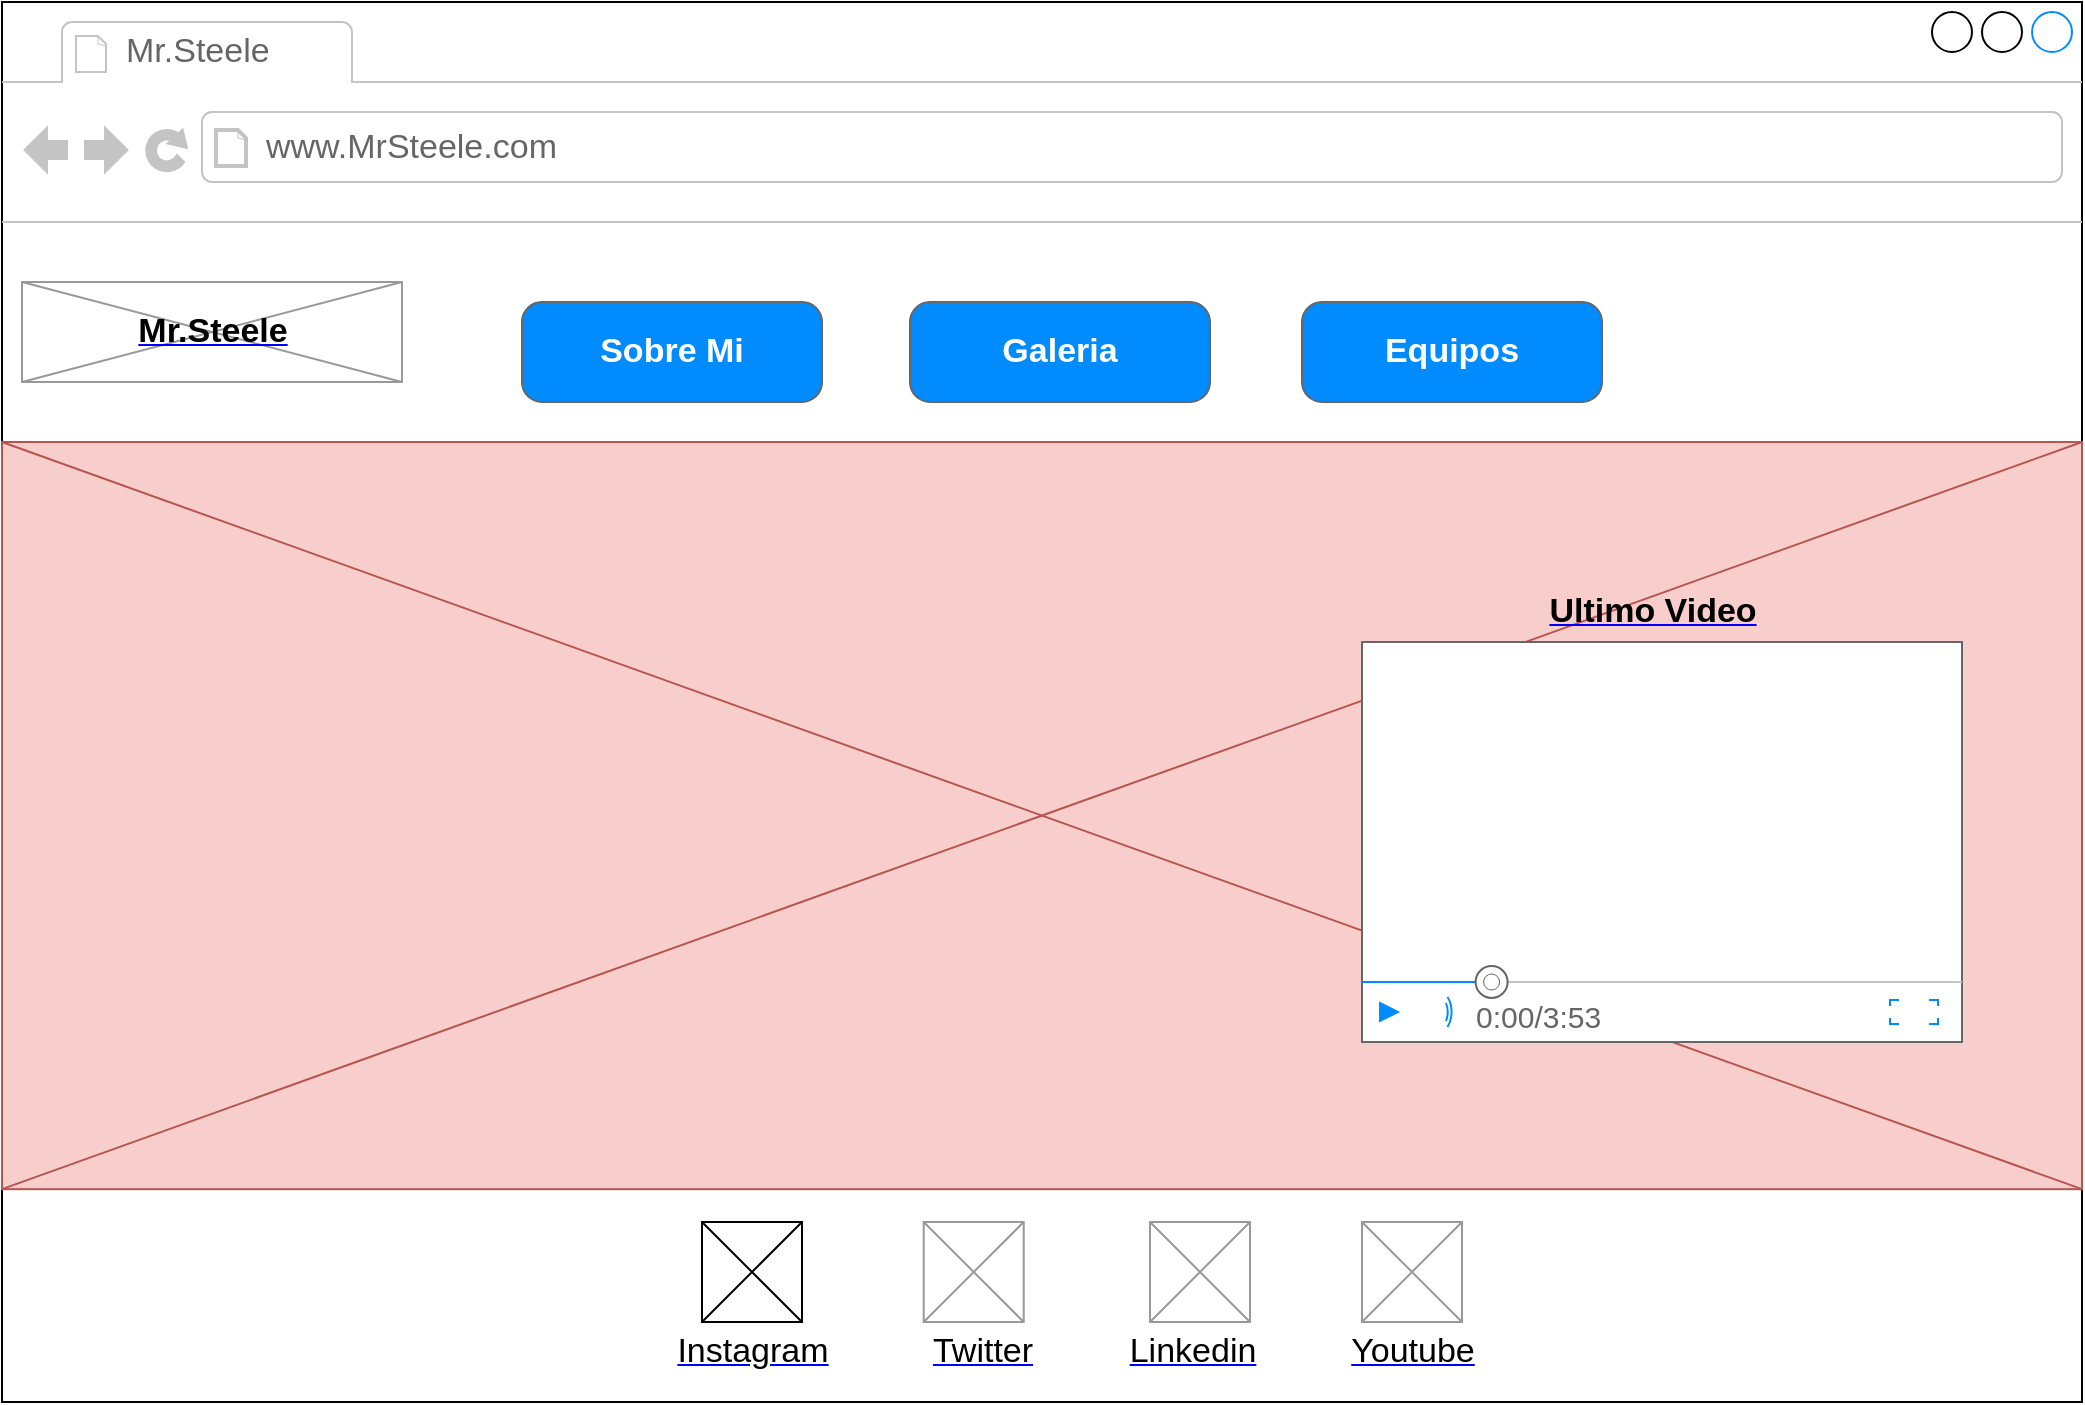<mxfile version="14.6.0" type="device" pages="4"><diagram id="4wbzcf7bz-Uts9FAXexJ" name="Inicio"><mxGraphModel dx="2249" dy="804" grid="1" gridSize="10" guides="1" tooltips="1" connect="1" arrows="1" fold="1" page="1" pageScale="1" pageWidth="827" pageHeight="1169" math="0" shadow="0"><root><mxCell id="0"/><mxCell id="1" parent="0"/><mxCell id="ALCXPHUhFX-h-4QabFod-1" value="" style="strokeWidth=1;shadow=0;dashed=0;align=center;html=1;shape=mxgraph.mockup.containers.browserWindow;rSize=0;strokeColor2=#008cff;strokeColor3=#c4c4c4;mainText=,;recursiveResize=0;" vertex="1" parent="1"><mxGeometry x="-80" y="30" width="1040" height="700" as="geometry"/></mxCell><mxCell id="ALCXPHUhFX-h-4QabFod-2" value="Mr.Steele" style="strokeWidth=1;shadow=0;dashed=0;align=center;html=1;shape=mxgraph.mockup.containers.anchor;fontSize=17;fontColor=#666666;align=left;" vertex="1" parent="ALCXPHUhFX-h-4QabFod-1"><mxGeometry x="60" y="12" width="110" height="26" as="geometry"/></mxCell><mxCell id="ALCXPHUhFX-h-4QabFod-3" value="www.MrSteele.com" style="strokeWidth=1;shadow=0;dashed=0;align=center;html=1;shape=mxgraph.mockup.containers.anchor;rSize=0;fontSize=17;fontColor=#666666;align=left;" vertex="1" parent="ALCXPHUhFX-h-4QabFod-1"><mxGeometry x="130" y="60" width="250" height="26" as="geometry"/></mxCell><mxCell id="grYPP9ekxVOFoVwrg2Z--1" value="" style="verticalLabelPosition=bottom;shadow=0;dashed=0;align=center;html=1;verticalAlign=top;strokeWidth=1;shape=mxgraph.mockup.markup.line;strokeColor=#999999;" vertex="1" parent="ALCXPHUhFX-h-4QabFod-1"><mxGeometry x="0.86" y="210" width="1030" height="20" as="geometry"/></mxCell><mxCell id="grYPP9ekxVOFoVwrg2Z--2" value="" style="verticalLabelPosition=bottom;shadow=0;dashed=0;align=center;html=1;verticalAlign=top;strokeWidth=1;shape=mxgraph.mockup.markup.line;strokeColor=#999999;" vertex="1" parent="ALCXPHUhFX-h-4QabFod-1"><mxGeometry x="2.842e-14" y="580" width="1030" height="20" as="geometry"/></mxCell><mxCell id="grYPP9ekxVOFoVwrg2Z--7" value="Sobre Mi" style="strokeWidth=1;shadow=0;dashed=0;align=center;html=1;shape=mxgraph.mockup.buttons.button;strokeColor=#666666;fontColor=#ffffff;mainText=;buttonStyle=round;fontSize=17;fontStyle=1;fillColor=#008cff;whiteSpace=wrap;" vertex="1" parent="ALCXPHUhFX-h-4QabFod-1"><mxGeometry x="260" y="150" width="150" height="50" as="geometry"/></mxCell><mxCell id="grYPP9ekxVOFoVwrg2Z--6" value="Galeria" style="strokeWidth=1;shadow=0;dashed=0;align=center;html=1;shape=mxgraph.mockup.buttons.button;strokeColor=#666666;fontColor=#ffffff;mainText=;buttonStyle=round;fontSize=17;fontStyle=1;fillColor=#008cff;whiteSpace=wrap;" vertex="1" parent="ALCXPHUhFX-h-4QabFod-1"><mxGeometry x="454" y="150" width="150" height="50" as="geometry"/></mxCell><mxCell id="grYPP9ekxVOFoVwrg2Z--4" value="Equipos" style="strokeWidth=1;shadow=0;dashed=0;align=center;html=1;shape=mxgraph.mockup.buttons.button;strokeColor=#666666;fontColor=#ffffff;mainText=;buttonStyle=round;fontSize=17;fontStyle=1;fillColor=#008cff;whiteSpace=wrap;" vertex="1" parent="ALCXPHUhFX-h-4QabFod-1"><mxGeometry x="650" y="150" width="150" height="50" as="geometry"/></mxCell><mxCell id="grYPP9ekxVOFoVwrg2Z--11" value="" style="verticalLabelPosition=bottom;shadow=0;dashed=0;align=center;html=1;verticalAlign=top;strokeWidth=1;shape=mxgraph.mockup.graphics.simpleIcon;" vertex="1" parent="ALCXPHUhFX-h-4QabFod-1"><mxGeometry x="350" y="610" width="50" height="50" as="geometry"/></mxCell><mxCell id="grYPP9ekxVOFoVwrg2Z--9" value="" style="verticalLabelPosition=bottom;shadow=0;dashed=0;align=center;html=1;verticalAlign=top;strokeWidth=1;shape=mxgraph.mockup.graphics.simpleIcon;strokeColor=#b85450;fillColor=#f8cecc;" vertex="1" parent="ALCXPHUhFX-h-4QabFod-1"><mxGeometry y="220" width="1040" height="373.59" as="geometry"/></mxCell><mxCell id="grYPP9ekxVOFoVwrg2Z--12" value="&lt;font color=&quot;#000000&quot;&gt;Instagram&lt;/font&gt;" style="shape=rectangle;strokeColor=none;fillColor=none;linkText=;fontSize=17;fontColor=#0000ff;fontStyle=4;html=1;align=center;" vertex="1" parent="ALCXPHUhFX-h-4QabFod-1"><mxGeometry x="300" y="660" width="150" height="30" as="geometry"/></mxCell><mxCell id="grYPP9ekxVOFoVwrg2Z--13" value="&lt;font color=&quot;#000000&quot;&gt;Twitter&lt;/font&gt;" style="shape=rectangle;strokeColor=none;fillColor=none;linkText=;fontSize=17;fontColor=#0000ff;fontStyle=4;html=1;align=center;" vertex="1" parent="ALCXPHUhFX-h-4QabFod-1"><mxGeometry x="415" y="660" width="150" height="30" as="geometry"/></mxCell><mxCell id="grYPP9ekxVOFoVwrg2Z--14" value="" style="verticalLabelPosition=bottom;shadow=0;dashed=0;align=center;html=1;verticalAlign=top;strokeWidth=1;shape=mxgraph.mockup.graphics.simpleIcon;strokeColor=#999999;fillColor=none;gradientColor=#72667A;" vertex="1" parent="ALCXPHUhFX-h-4QabFod-1"><mxGeometry x="460.86" y="610" width="50" height="50" as="geometry"/></mxCell><mxCell id="grYPP9ekxVOFoVwrg2Z--15" value="&lt;font color=&quot;#000000&quot;&gt;Linkedin&lt;/font&gt;" style="shape=rectangle;strokeColor=none;fillColor=none;linkText=;fontSize=17;fontColor=#0000ff;fontStyle=4;html=1;align=center;" vertex="1" parent="ALCXPHUhFX-h-4QabFod-1"><mxGeometry x="520" y="660" width="150" height="30" as="geometry"/></mxCell><mxCell id="grYPP9ekxVOFoVwrg2Z--16" value="" style="verticalLabelPosition=bottom;shadow=0;dashed=0;align=center;html=1;verticalAlign=top;strokeWidth=1;shape=mxgraph.mockup.graphics.simpleIcon;strokeColor=#999999;fillColor=none;gradientColor=#72667A;" vertex="1" parent="ALCXPHUhFX-h-4QabFod-1"><mxGeometry x="574" y="610" width="50" height="50" as="geometry"/></mxCell><mxCell id="grYPP9ekxVOFoVwrg2Z--17" value="&lt;font color=&quot;#000000&quot;&gt;Youtube&lt;/font&gt;" style="shape=rectangle;strokeColor=none;fillColor=none;linkText=;fontSize=17;fontColor=#0000ff;fontStyle=4;html=1;align=center;" vertex="1" parent="ALCXPHUhFX-h-4QabFod-1"><mxGeometry x="630" y="660" width="150" height="30" as="geometry"/></mxCell><mxCell id="grYPP9ekxVOFoVwrg2Z--18" value="" style="verticalLabelPosition=bottom;shadow=0;dashed=0;align=center;html=1;verticalAlign=top;strokeWidth=1;shape=mxgraph.mockup.graphics.simpleIcon;strokeColor=#999999;fillColor=none;gradientColor=#72667A;" vertex="1" parent="ALCXPHUhFX-h-4QabFod-1"><mxGeometry x="680" y="610" width="50" height="50" as="geometry"/></mxCell><mxCell id="r3e6xUSFGJ5yr18s5Vuu-1" value="" style="verticalLabelPosition=bottom;shadow=0;dashed=0;align=center;html=1;verticalAlign=top;strokeWidth=1;shape=mxgraph.mockup.graphics.simpleIcon;strokeColor=#999999;fillColor=none;gradientColor=#72667A;" vertex="1" parent="ALCXPHUhFX-h-4QabFod-1"><mxGeometry x="10" y="140" width="190" height="50" as="geometry"/></mxCell><mxCell id="r3e6xUSFGJ5yr18s5Vuu-2" value="&lt;font color=&quot;#000000&quot;&gt;&lt;b&gt;Mr.Steele&lt;/b&gt;&lt;/font&gt;" style="shape=rectangle;strokeColor=none;fillColor=none;linkText=;fontSize=17;fontColor=#0000ff;fontStyle=4;html=1;align=center;" vertex="1" parent="ALCXPHUhFX-h-4QabFod-1"><mxGeometry x="30" y="150" width="150" height="30" as="geometry"/></mxCell><mxCell id="grYPP9ekxVOFoVwrg2Z--10" value="" style="verticalLabelPosition=bottom;shadow=0;dashed=0;align=center;html=1;verticalAlign=top;strokeWidth=1;shape=mxgraph.mockup.containers.videoPlayer;strokeColor=#666666;strokeColor2=#008cff;strokeColor3=#c4c4c4;textColor=#666666;fillColor2=#008cff;barHeight=30;barPos=20;" vertex="1" parent="ALCXPHUhFX-h-4QabFod-1"><mxGeometry x="680" y="320" width="300" height="200" as="geometry"/></mxCell><mxCell id="r3e6xUSFGJ5yr18s5Vuu-3" value="&lt;font color=&quot;#000000&quot;&gt;&lt;b&gt;Ultimo Video&lt;/b&gt;&lt;/font&gt;" style="shape=rectangle;strokeColor=none;fillColor=none;linkText=;fontSize=17;fontColor=#0000ff;fontStyle=4;html=1;align=center;" vertex="1" parent="ALCXPHUhFX-h-4QabFod-1"><mxGeometry x="670" y="290" width="310" height="30" as="geometry"/></mxCell></root></mxGraphModel></diagram><diagram name="Sobre Mi" id="v2P7otOVeRiCtuudH3Po"><mxGraphModel dx="2249" dy="804" grid="1" gridSize="10" guides="1" tooltips="1" connect="1" arrows="1" fold="1" page="1" pageScale="1" pageWidth="827" pageHeight="1169" math="0" shadow="0"><root><mxCell id="2seXBOQRMxKkUGWGXDMA-0"/><mxCell id="2seXBOQRMxKkUGWGXDMA-1" parent="2seXBOQRMxKkUGWGXDMA-0"/><mxCell id="2seXBOQRMxKkUGWGXDMA-2" value="" style="strokeWidth=1;shadow=0;dashed=0;align=center;html=1;shape=mxgraph.mockup.containers.browserWindow;rSize=0;strokeColor=#666666;strokeColor2=#008cff;strokeColor3=#c4c4c4;mainText=,;recursiveResize=0;" vertex="1" parent="2seXBOQRMxKkUGWGXDMA-1"><mxGeometry x="-580" y="60" width="1150" height="670" as="geometry"/></mxCell><mxCell id="2seXBOQRMxKkUGWGXDMA-3" value="Mr.Steele" style="strokeWidth=1;shadow=0;dashed=0;align=center;html=1;shape=mxgraph.mockup.containers.anchor;fontSize=17;fontColor=#666666;align=left;" vertex="1" parent="2seXBOQRMxKkUGWGXDMA-2"><mxGeometry x="60" y="12" width="110" height="26" as="geometry"/></mxCell><mxCell id="2seXBOQRMxKkUGWGXDMA-4" value="www.MrSteele.com" style="strokeWidth=1;shadow=0;dashed=0;align=center;html=1;shape=mxgraph.mockup.containers.anchor;rSize=0;fontSize=17;fontColor=#666666;align=left;" vertex="1" parent="2seXBOQRMxKkUGWGXDMA-2"><mxGeometry x="130" y="60" width="250" height="26" as="geometry"/></mxCell><mxCell id="LTyrOcTZ8nIoOi3V2gqr-0" value="" style="verticalLabelPosition=bottom;shadow=0;dashed=0;align=center;html=1;verticalAlign=top;strokeWidth=1;shape=mxgraph.mockup.graphics.simpleIcon;strokeColor=#999999;fillColor=none;gradientColor=#72667A;" vertex="1" parent="2seXBOQRMxKkUGWGXDMA-2"><mxGeometry x="325.86" y="580" width="50" height="50" as="geometry"/></mxCell><mxCell id="LTyrOcTZ8nIoOi3V2gqr-1" value="&lt;font color=&quot;#000000&quot;&gt;Instagram&lt;/font&gt;" style="shape=rectangle;strokeColor=none;fillColor=none;linkText=;fontSize=17;fontColor=#0000ff;fontStyle=4;html=1;align=center;" vertex="1" parent="2seXBOQRMxKkUGWGXDMA-2"><mxGeometry x="275.86" y="630" width="150" height="30" as="geometry"/></mxCell><mxCell id="LTyrOcTZ8nIoOi3V2gqr-2" value="&lt;font color=&quot;#000000&quot;&gt;Twitter&lt;/font&gt;" style="shape=rectangle;strokeColor=none;fillColor=none;linkText=;fontSize=17;fontColor=#0000ff;fontStyle=4;html=1;align=center;" vertex="1" parent="2seXBOQRMxKkUGWGXDMA-2"><mxGeometry x="390.86" y="630" width="150" height="30" as="geometry"/></mxCell><mxCell id="LTyrOcTZ8nIoOi3V2gqr-3" value="" style="verticalLabelPosition=bottom;shadow=0;dashed=0;align=center;html=1;verticalAlign=top;strokeWidth=1;shape=mxgraph.mockup.graphics.simpleIcon;strokeColor=#999999;fillColor=none;gradientColor=#72667A;" vertex="1" parent="2seXBOQRMxKkUGWGXDMA-2"><mxGeometry x="436.72" y="580" width="50" height="50" as="geometry"/></mxCell><mxCell id="LTyrOcTZ8nIoOi3V2gqr-4" value="&lt;font color=&quot;#000000&quot;&gt;Linkedin&lt;/font&gt;" style="shape=rectangle;strokeColor=none;fillColor=none;linkText=;fontSize=17;fontColor=#0000ff;fontStyle=4;html=1;align=center;" vertex="1" parent="2seXBOQRMxKkUGWGXDMA-2"><mxGeometry x="495.86" y="630" width="150" height="30" as="geometry"/></mxCell><mxCell id="LTyrOcTZ8nIoOi3V2gqr-5" value="" style="verticalLabelPosition=bottom;shadow=0;dashed=0;align=center;html=1;verticalAlign=top;strokeWidth=1;shape=mxgraph.mockup.graphics.simpleIcon;strokeColor=#999999;fillColor=none;gradientColor=#72667A;" vertex="1" parent="2seXBOQRMxKkUGWGXDMA-2"><mxGeometry x="549.86" y="580" width="50" height="50" as="geometry"/></mxCell><mxCell id="LTyrOcTZ8nIoOi3V2gqr-6" value="&lt;font color=&quot;#000000&quot;&gt;Youtube&lt;/font&gt;" style="shape=rectangle;strokeColor=none;fillColor=none;linkText=;fontSize=17;fontColor=#0000ff;fontStyle=4;html=1;align=center;" vertex="1" parent="2seXBOQRMxKkUGWGXDMA-2"><mxGeometry x="605.86" y="630" width="150" height="30" as="geometry"/></mxCell><mxCell id="LTyrOcTZ8nIoOi3V2gqr-7" value="" style="verticalLabelPosition=bottom;shadow=0;dashed=0;align=center;html=1;verticalAlign=top;strokeWidth=1;shape=mxgraph.mockup.graphics.simpleIcon;strokeColor=#999999;fillColor=none;gradientColor=#72667A;" vertex="1" parent="2seXBOQRMxKkUGWGXDMA-2"><mxGeometry x="655.86" y="580" width="50" height="50" as="geometry"/></mxCell><mxCell id="8Kibw0ebaO9xk5XIX9EC-0" value="" style="verticalLabelPosition=bottom;shadow=0;dashed=0;align=center;html=1;verticalAlign=top;strokeWidth=1;shape=mxgraph.mockup.markup.line;strokeColor=#999999;" vertex="1" parent="2seXBOQRMxKkUGWGXDMA-2"><mxGeometry y="190" width="1150" height="20" as="geometry"/></mxCell><mxCell id="8Kibw0ebaO9xk5XIX9EC-1" value="" style="verticalLabelPosition=bottom;shadow=0;dashed=0;align=center;html=1;verticalAlign=top;strokeWidth=1;shape=mxgraph.mockup.markup.line;strokeColor=#999999;" vertex="1" parent="2seXBOQRMxKkUGWGXDMA-2"><mxGeometry y="560" width="1149.14" height="20" as="geometry"/></mxCell><mxCell id="8Kibw0ebaO9xk5XIX9EC-2" value="Sobre Mi" style="strokeWidth=1;shadow=0;dashed=0;align=center;html=1;shape=mxgraph.mockup.buttons.button;strokeColor=#666666;fontColor=#ffffff;mainText=;buttonStyle=round;fontSize=17;fontStyle=1;fillColor=#008cff;whiteSpace=wrap;" vertex="1" parent="2seXBOQRMxKkUGWGXDMA-2"><mxGeometry x="325.86" y="120" width="150" height="50" as="geometry"/></mxCell><mxCell id="8Kibw0ebaO9xk5XIX9EC-3" value="Galeria" style="strokeWidth=1;shadow=0;dashed=0;align=center;html=1;shape=mxgraph.mockup.buttons.button;strokeColor=#666666;fontColor=#ffffff;mainText=;buttonStyle=round;fontSize=17;fontStyle=1;fillColor=#008cff;whiteSpace=wrap;" vertex="1" parent="2seXBOQRMxKkUGWGXDMA-2"><mxGeometry x="519.86" y="120" width="150" height="50" as="geometry"/></mxCell><mxCell id="8Kibw0ebaO9xk5XIX9EC-4" value="Equipos" style="strokeWidth=1;shadow=0;dashed=0;align=center;html=1;shape=mxgraph.mockup.buttons.button;strokeColor=#666666;fontColor=#ffffff;mainText=;buttonStyle=round;fontSize=17;fontStyle=1;fillColor=#008cff;whiteSpace=wrap;" vertex="1" parent="2seXBOQRMxKkUGWGXDMA-2"><mxGeometry x="715.86" y="120" width="150" height="50" as="geometry"/></mxCell><mxCell id="1qF6wbUc3y2YshOIrSkD-0" value="" style="verticalLabelPosition=bottom;shadow=0;dashed=0;align=center;html=1;verticalAlign=top;strokeWidth=1;shape=mxgraph.mockup.graphics.simpleIcon;strokeColor=#999999;fillColor=none;gradientColor=#72667A;" vertex="1" parent="2seXBOQRMxKkUGWGXDMA-2"><mxGeometry x="40" y="210" width="200" height="330" as="geometry"/></mxCell><mxCell id="1qF6wbUc3y2YshOIrSkD-2" value="" style="verticalLabelPosition=bottom;shadow=0;dashed=0;align=center;html=1;verticalAlign=top;strokeWidth=1;shape=mxgraph.mockup.graphics.simpleIcon;strokeColor=#999999;fillColor=none;gradientColor=#72667A;" vertex="1" parent="2seXBOQRMxKkUGWGXDMA-2"><mxGeometry x="870" y="210" width="200" height="330" as="geometry"/></mxCell><mxCell id="1qF6wbUc3y2YshOIrSkD-3" value="&lt;div style=&quot;text-align: justify ; font-size: 16px&quot;&gt;&lt;span style=&quot;color: rgb(0 , 0 , 0) ; font-family: &amp;#34;calibri&amp;#34; , sans-serif ; font-size: 11px&quot;&gt;&lt;font style=&quot;font-size: 16px&quot;&gt;&lt;br&gt;Mi&lt;/font&gt;&lt;/span&gt;&lt;/div&gt;&lt;span style=&quot;line-height: 107% ; font-size: 16px&quot;&gt;&lt;font style=&quot;font-size: 16px&quot;&gt;&lt;div style=&quot;font-family: &amp;#34;calibri&amp;#34; , sans-serif ; text-align: justify&quot;&gt;&lt;span style=&quot;color: rgb(0 , 0 , 0)&quot;&gt;nombre es Steele Davis y soy un piloto profesional de freestyling con UAV.&lt;/span&gt;&lt;/div&gt;&lt;font color=&quot;#000000&quot; style=&quot;font-size: 16px&quot;&gt;&lt;div style=&quot;text-align: justify&quot;&gt;&lt;span style=&quot;font-family: &amp;#34;calibri&amp;#34; , sans-serif&quot;&gt;Dirijo todo tipo de Drones que existen actualmente en el mercado, considero que&lt;/span&gt;&lt;br&gt;&lt;/div&gt;&lt;font face=&quot;calibri, sans-serif&quot; style=&quot;font-size: 16px&quot;&gt;&lt;div style=&quot;text-align: justify&quot;&gt;&lt;span&gt;soy un pionero en la industria del freestyling y anhelo compartir esta&lt;/span&gt;&lt;/div&gt;&lt;/font&gt;&lt;font face=&quot;calibri, sans-serif&quot; style=&quot;font-size: 16px&quot;&gt;&lt;div style=&quot;text-align: justify&quot;&gt;&lt;span&gt;disciplina con más personas en el mundo; empecé a subir mis videos a YouTube en&lt;/span&gt;&lt;/div&gt;&lt;/font&gt;&lt;font face=&quot;calibri, sans-serif&quot; style=&quot;font-size: 16px&quot;&gt;&lt;div style=&quot;text-align: justify&quot;&gt;&lt;span&gt;el año 2015 y actualmente contamos con más de 390.000 suscriptores en el&lt;/span&gt;&lt;/div&gt;&lt;/font&gt;&lt;font face=&quot;calibri, sans-serif&quot; style=&quot;font-size: 16px&quot;&gt;&lt;div style=&quot;text-align: justify&quot;&gt;&lt;span&gt;canal.&amp;nbsp;&lt;/span&gt;&lt;/div&gt;&lt;/font&gt;&lt;font face=&quot;calibri, sans-serif&quot; style=&quot;font-size: 16px&quot;&gt;&lt;div style=&quot;text-align: justify&quot;&gt;&lt;span&gt;Mi ideología es &quot;Viajar por el mundo, conocer gente nueva y compartir mis&lt;/span&gt;&lt;/div&gt;&lt;/font&gt;&lt;font face=&quot;calibri, sans-serif&quot; style=&quot;font-size: 16px&quot;&gt;&lt;div style=&quot;text-align: justify&quot;&gt;experiencias a través de los ojos de mis drones de más de 70 MPH&quot;.&lt;/div&gt;&lt;/font&gt;&lt;/font&gt;&lt;/font&gt;&lt;/span&gt;" style="shape=rectangle;strokeColor=none;fillColor=none;linkText=;fontSize=17;fontColor=#0000ff;fontStyle=4;html=1;align=left;" vertex="1" parent="2seXBOQRMxKkUGWGXDMA-2"><mxGeometry x="305.86" y="160" width="530" height="380" as="geometry"/></mxCell><mxCell id="GHKY4rHh0CIGfe2HGyNo-2" value="" style="verticalLabelPosition=bottom;shadow=0;dashed=0;align=center;html=1;verticalAlign=top;strokeWidth=1;shape=mxgraph.mockup.graphics.simpleIcon;strokeColor=#999999;fillColor=none;gradientColor=#72667A;" vertex="1" parent="2seXBOQRMxKkUGWGXDMA-2"><mxGeometry x="45" y="130" width="190" height="50" as="geometry"/></mxCell><mxCell id="GHKY4rHh0CIGfe2HGyNo-3" value="&lt;font color=&quot;#000000&quot;&gt;Mr.Steele&lt;/font&gt;" style="shape=rectangle;strokeColor=none;fillColor=none;linkText=;fontSize=17;fontColor=#0000ff;fontStyle=4;html=1;align=center;" vertex="1" parent="2seXBOQRMxKkUGWGXDMA-2"><mxGeometry x="65" y="140" width="150" height="30" as="geometry"/></mxCell><mxCell id="GHKY4rHh0CIGfe2HGyNo-1" value="" style="verticalLabelPosition=bottom;shadow=0;dashed=0;align=center;html=1;verticalAlign=top;strokeWidth=1;shape=mxgraph.mockup.graphics.simpleIcon;strokeColor=#999999;fillColor=none;gradientColor=#72667A;" vertex="1" parent="2seXBOQRMxKkUGWGXDMA-1"><mxGeometry x="-70" y="390" width="50" height="50" as="geometry"/></mxCell></root></mxGraphModel></diagram><diagram name="Galeria" id="ZGx4S7cL3xDqAZ2lqDw-"><mxGraphModel dx="2249" dy="804" grid="1" gridSize="10" guides="1" tooltips="1" connect="1" arrows="1" fold="1" page="1" pageScale="1" pageWidth="827" pageHeight="1169" math="0" shadow="0"><root><mxCell id="XDXHThvyQliLvjeE_Ec5-0"/><mxCell id="XDXHThvyQliLvjeE_Ec5-1" parent="XDXHThvyQliLvjeE_Ec5-0"/><mxCell id="XDXHThvyQliLvjeE_Ec5-2" value="" style="strokeWidth=1;shadow=0;dashed=0;align=center;html=1;shape=mxgraph.mockup.containers.browserWindow;rSize=0;strokeColor=#666666;strokeColor2=#008cff;strokeColor3=#c4c4c4;mainText=,;recursiveResize=0;" vertex="1" parent="XDXHThvyQliLvjeE_Ec5-1"><mxGeometry x="-580" y="60" width="1031.72" height="670" as="geometry"/></mxCell><mxCell id="XDXHThvyQliLvjeE_Ec5-3" value="Mr.Steele" style="strokeWidth=1;shadow=0;dashed=0;align=center;html=1;shape=mxgraph.mockup.containers.anchor;fontSize=17;fontColor=#666666;align=left;" vertex="1" parent="XDXHThvyQliLvjeE_Ec5-2"><mxGeometry x="60" y="12" width="110" height="26" as="geometry"/></mxCell><mxCell id="XDXHThvyQliLvjeE_Ec5-4" value="www.MrSteele.com" style="strokeWidth=1;shadow=0;dashed=0;align=center;html=1;shape=mxgraph.mockup.containers.anchor;rSize=0;fontSize=17;fontColor=#666666;align=left;" vertex="1" parent="XDXHThvyQliLvjeE_Ec5-2"><mxGeometry x="130" y="60" width="250" height="26" as="geometry"/></mxCell><mxCell id="ImBvpSa8_v5IHCsoRJc1-0" value="" style="verticalLabelPosition=bottom;shadow=0;dashed=0;align=center;html=1;verticalAlign=top;strokeWidth=1;shape=mxgraph.mockup.graphics.simpleIcon;strokeColor=#999999;fillColor=none;gradientColor=#72667A;" vertex="1" parent="XDXHThvyQliLvjeE_Ec5-2"><mxGeometry x="350" y="570" width="50" height="50" as="geometry"/></mxCell><mxCell id="ImBvpSa8_v5IHCsoRJc1-1" value="&lt;font color=&quot;#000000&quot;&gt;Instagram&lt;/font&gt;" style="shape=rectangle;strokeColor=none;fillColor=none;linkText=;fontSize=17;fontColor=#0000ff;fontStyle=4;html=1;align=center;" vertex="1" parent="XDXHThvyQliLvjeE_Ec5-2"><mxGeometry x="300" y="620" width="150" height="30" as="geometry"/></mxCell><mxCell id="ImBvpSa8_v5IHCsoRJc1-2" value="&lt;font color=&quot;#000000&quot;&gt;Twitter&lt;/font&gt;" style="shape=rectangle;strokeColor=none;fillColor=none;linkText=;fontSize=17;fontColor=#0000ff;fontStyle=4;html=1;align=center;" vertex="1" parent="XDXHThvyQliLvjeE_Ec5-2"><mxGeometry x="415" y="620" width="150" height="30" as="geometry"/></mxCell><mxCell id="ImBvpSa8_v5IHCsoRJc1-3" value="" style="verticalLabelPosition=bottom;shadow=0;dashed=0;align=center;html=1;verticalAlign=top;strokeWidth=1;shape=mxgraph.mockup.graphics.simpleIcon;strokeColor=#999999;fillColor=none;gradientColor=#72667A;" vertex="1" parent="XDXHThvyQliLvjeE_Ec5-2"><mxGeometry x="460.86" y="570" width="50" height="50" as="geometry"/></mxCell><mxCell id="ImBvpSa8_v5IHCsoRJc1-4" value="&lt;font color=&quot;#000000&quot;&gt;Linkedin&lt;/font&gt;" style="shape=rectangle;strokeColor=none;fillColor=none;linkText=;fontSize=17;fontColor=#0000ff;fontStyle=4;html=1;align=center;" vertex="1" parent="XDXHThvyQliLvjeE_Ec5-2"><mxGeometry x="520" y="620" width="150" height="30" as="geometry"/></mxCell><mxCell id="ImBvpSa8_v5IHCsoRJc1-5" value="" style="verticalLabelPosition=bottom;shadow=0;dashed=0;align=center;html=1;verticalAlign=top;strokeWidth=1;shape=mxgraph.mockup.graphics.simpleIcon;strokeColor=#999999;fillColor=none;gradientColor=#72667A;" vertex="1" parent="XDXHThvyQliLvjeE_Ec5-2"><mxGeometry x="574" y="570" width="50" height="50" as="geometry"/></mxCell><mxCell id="ImBvpSa8_v5IHCsoRJc1-6" value="&lt;font color=&quot;#000000&quot;&gt;Youtube&lt;/font&gt;" style="shape=rectangle;strokeColor=none;fillColor=none;linkText=;fontSize=17;fontColor=#0000ff;fontStyle=4;html=1;align=center;" vertex="1" parent="XDXHThvyQliLvjeE_Ec5-2"><mxGeometry x="630" y="620" width="150" height="30" as="geometry"/></mxCell><mxCell id="ImBvpSa8_v5IHCsoRJc1-7" value="" style="verticalLabelPosition=bottom;shadow=0;dashed=0;align=center;html=1;verticalAlign=top;strokeWidth=1;shape=mxgraph.mockup.graphics.simpleIcon;strokeColor=#999999;fillColor=none;gradientColor=#72667A;" vertex="1" parent="XDXHThvyQliLvjeE_Ec5-2"><mxGeometry x="680" y="570" width="50" height="50" as="geometry"/></mxCell><mxCell id="pWOX9rTH1ITrYNgH0g6o-0" value="" style="verticalLabelPosition=bottom;shadow=0;dashed=0;align=center;html=1;verticalAlign=top;strokeWidth=1;shape=mxgraph.mockup.markup.line;strokeColor=#999999;" vertex="1" parent="XDXHThvyQliLvjeE_Ec5-2"><mxGeometry x="0.86" y="190" width="1030" height="20" as="geometry"/></mxCell><mxCell id="pWOX9rTH1ITrYNgH0g6o-1" value="" style="verticalLabelPosition=bottom;shadow=0;dashed=0;align=center;html=1;verticalAlign=top;strokeWidth=1;shape=mxgraph.mockup.markup.line;strokeColor=#999999;" vertex="1" parent="XDXHThvyQliLvjeE_Ec5-2"><mxGeometry y="560" width="1030" height="20" as="geometry"/></mxCell><mxCell id="pWOX9rTH1ITrYNgH0g6o-2" value="Sobre Mi" style="strokeWidth=1;shadow=0;dashed=0;align=center;html=1;shape=mxgraph.mockup.buttons.button;strokeColor=#666666;fontColor=#ffffff;mainText=;buttonStyle=round;fontSize=17;fontStyle=1;fillColor=#008cff;whiteSpace=wrap;" vertex="1" parent="XDXHThvyQliLvjeE_Ec5-2"><mxGeometry x="260" y="130" width="150" height="50" as="geometry"/></mxCell><mxCell id="pWOX9rTH1ITrYNgH0g6o-3" value="Galeria" style="strokeWidth=1;shadow=0;dashed=0;align=center;html=1;shape=mxgraph.mockup.buttons.button;strokeColor=#666666;fontColor=#ffffff;mainText=;buttonStyle=round;fontSize=17;fontStyle=1;fillColor=#008cff;whiteSpace=wrap;" vertex="1" parent="XDXHThvyQliLvjeE_Ec5-2"><mxGeometry x="454" y="130" width="150" height="50" as="geometry"/></mxCell><mxCell id="pWOX9rTH1ITrYNgH0g6o-4" value="Equipos" style="strokeWidth=1;shadow=0;dashed=0;align=center;html=1;shape=mxgraph.mockup.buttons.button;strokeColor=#666666;fontColor=#ffffff;mainText=;buttonStyle=round;fontSize=17;fontStyle=1;fillColor=#008cff;whiteSpace=wrap;" vertex="1" parent="XDXHThvyQliLvjeE_Ec5-2"><mxGeometry x="650" y="130" width="150" height="50" as="geometry"/></mxCell><mxCell id="pWOX9rTH1ITrYNgH0g6o-9" value="&lt;font color=&quot;#000000&quot;&gt;Youtube&lt;/font&gt;" style="shape=rectangle;strokeColor=none;fillColor=none;linkText=;fontSize=17;fontColor=#0000ff;fontStyle=4;html=1;align=center;" vertex="1" parent="XDXHThvyQliLvjeE_Ec5-2"><mxGeometry x="630" y="620" width="150" height="30" as="geometry"/></mxCell><mxCell id="pWOX9rTH1ITrYNgH0g6o-10" value="&lt;font color=&quot;#000000&quot;&gt;Linkedin&lt;/font&gt;" style="shape=rectangle;strokeColor=none;fillColor=none;linkText=;fontSize=17;fontColor=#0000ff;fontStyle=4;html=1;align=center;" vertex="1" parent="XDXHThvyQliLvjeE_Ec5-2"><mxGeometry x="520" y="620" width="150" height="30" as="geometry"/></mxCell><mxCell id="pWOX9rTH1ITrYNgH0g6o-11" value="&lt;font color=&quot;#000000&quot;&gt;Twitter&lt;/font&gt;" style="shape=rectangle;strokeColor=none;fillColor=none;linkText=;fontSize=17;fontColor=#0000ff;fontStyle=4;html=1;align=center;" vertex="1" parent="XDXHThvyQliLvjeE_Ec5-2"><mxGeometry x="415" y="620" width="150" height="30" as="geometry"/></mxCell><mxCell id="pWOX9rTH1ITrYNgH0g6o-12" value="&lt;font color=&quot;#000000&quot;&gt;Instagram&lt;/font&gt;" style="shape=rectangle;strokeColor=none;fillColor=none;linkText=;fontSize=17;fontColor=#0000ff;fontStyle=4;html=1;align=center;" vertex="1" parent="XDXHThvyQliLvjeE_Ec5-2"><mxGeometry x="300" y="620" width="150" height="30" as="geometry"/></mxCell><mxCell id="pWOX9rTH1ITrYNgH0g6o-13" value="" style="verticalLabelPosition=bottom;shadow=0;dashed=0;align=center;html=1;verticalAlign=top;strokeWidth=1;shape=mxgraph.mockup.graphics.simpleIcon;strokeColor=#999999;fillColor=none;gradientColor=#72667A;" vertex="1" parent="XDXHThvyQliLvjeE_Ec5-2"><mxGeometry x="350" y="570" width="50" height="50" as="geometry"/></mxCell><mxCell id="Wn498VECl96wYMfdCNl2-9" value="" style="verticalLabelPosition=bottom;shadow=0;dashed=0;align=center;html=1;verticalAlign=top;strokeWidth=1;shape=mxgraph.mockup.graphics.simpleIcon;strokeColor=#999999;fillColor=none;gradientColor=#72667A;" vertex="1" parent="XDXHThvyQliLvjeE_Ec5-2"><mxGeometry x="112" y="250" width="110" height="90" as="geometry"/></mxCell><mxCell id="Wn498VECl96wYMfdCNl2-10" value="" style="verticalLabelPosition=bottom;shadow=0;dashed=0;align=center;html=1;verticalAlign=top;strokeWidth=1;shape=mxgraph.mockup.graphics.simpleIcon;strokeColor=#999999;fillColor=none;gradientColor=#72667A;" vertex="1" parent="XDXHThvyQliLvjeE_Ec5-2"><mxGeometry x="390" y="250" width="110" height="90" as="geometry"/></mxCell><mxCell id="Wn498VECl96wYMfdCNl2-11" value="" style="verticalLabelPosition=bottom;shadow=0;dashed=0;align=center;html=1;verticalAlign=top;strokeWidth=1;shape=mxgraph.mockup.graphics.simpleIcon;strokeColor=#999999;fillColor=none;gradientColor=#72667A;" vertex="1" parent="XDXHThvyQliLvjeE_Ec5-2"><mxGeometry x="250" y="250" width="110" height="90" as="geometry"/></mxCell><mxCell id="Wn498VECl96wYMfdCNl2-12" value="" style="verticalLabelPosition=bottom;shadow=0;dashed=0;align=center;html=1;verticalAlign=top;strokeWidth=1;shape=mxgraph.mockup.graphics.simpleIcon;strokeColor=#999999;fillColor=none;gradientColor=#72667A;" vertex="1" parent="XDXHThvyQliLvjeE_Ec5-2"><mxGeometry x="530" y="250" width="110" height="90" as="geometry"/></mxCell><mxCell id="Wn498VECl96wYMfdCNl2-13" value="" style="verticalLabelPosition=bottom;shadow=0;dashed=0;align=center;html=1;verticalAlign=top;strokeWidth=1;shape=mxgraph.mockup.graphics.simpleIcon;strokeColor=#999999;fillColor=none;gradientColor=#72667A;" vertex="1" parent="XDXHThvyQliLvjeE_Ec5-2"><mxGeometry x="670" y="250" width="110" height="90" as="geometry"/></mxCell><mxCell id="Wn498VECl96wYMfdCNl2-14" value="" style="verticalLabelPosition=bottom;shadow=0;dashed=0;align=center;html=1;verticalAlign=top;strokeWidth=1;shape=mxgraph.mockup.graphics.simpleIcon;strokeColor=#999999;fillColor=none;gradientColor=#72667A;" vertex="1" parent="XDXHThvyQliLvjeE_Ec5-2"><mxGeometry x="810" y="250" width="110" height="90" as="geometry"/></mxCell><mxCell id="Wn498VECl96wYMfdCNl2-15" value="" style="verticalLabelPosition=bottom;shadow=0;dashed=0;align=center;html=1;verticalAlign=top;strokeWidth=1;shape=mxgraph.mockup.graphics.simpleIcon;strokeColor=#999999;fillColor=none;gradientColor=#72667A;" vertex="1" parent="XDXHThvyQliLvjeE_Ec5-2"><mxGeometry x="810" y="250" width="110" height="90" as="geometry"/></mxCell><mxCell id="Wn498VECl96wYMfdCNl2-16" value="" style="verticalLabelPosition=bottom;shadow=0;dashed=0;align=center;html=1;verticalAlign=top;strokeWidth=1;shape=mxgraph.mockup.graphics.simpleIcon;strokeColor=#999999;fillColor=none;gradientColor=#72667A;" vertex="1" parent="XDXHThvyQliLvjeE_Ec5-2"><mxGeometry x="670" y="250" width="110" height="90" as="geometry"/></mxCell><mxCell id="Wn498VECl96wYMfdCNl2-17" value="" style="verticalLabelPosition=bottom;shadow=0;dashed=0;align=center;html=1;verticalAlign=top;strokeWidth=1;shape=mxgraph.mockup.graphics.simpleIcon;strokeColor=#999999;fillColor=none;gradientColor=#72667A;" vertex="1" parent="XDXHThvyQliLvjeE_Ec5-2"><mxGeometry x="530" y="250" width="110" height="90" as="geometry"/></mxCell><mxCell id="Wn498VECl96wYMfdCNl2-18" value="" style="verticalLabelPosition=bottom;shadow=0;dashed=0;align=center;html=1;verticalAlign=top;strokeWidth=1;shape=mxgraph.mockup.graphics.simpleIcon;strokeColor=#999999;fillColor=none;gradientColor=#72667A;" vertex="1" parent="XDXHThvyQliLvjeE_Ec5-2"><mxGeometry x="111" y="380" width="110" height="90" as="geometry"/></mxCell><mxCell id="Wn498VECl96wYMfdCNl2-19" value="" style="verticalLabelPosition=bottom;shadow=0;dashed=0;align=center;html=1;verticalAlign=top;strokeWidth=1;shape=mxgraph.mockup.graphics.simpleIcon;strokeColor=#999999;fillColor=none;gradientColor=#72667A;" vertex="1" parent="XDXHThvyQliLvjeE_Ec5-2"><mxGeometry x="389" y="380" width="110" height="90" as="geometry"/></mxCell><mxCell id="Wn498VECl96wYMfdCNl2-20" value="" style="verticalLabelPosition=bottom;shadow=0;dashed=0;align=center;html=1;verticalAlign=top;strokeWidth=1;shape=mxgraph.mockup.graphics.simpleIcon;strokeColor=#999999;fillColor=none;gradientColor=#72667A;" vertex="1" parent="XDXHThvyQliLvjeE_Ec5-2"><mxGeometry x="249" y="380" width="110" height="90" as="geometry"/></mxCell><mxCell id="Wn498VECl96wYMfdCNl2-21" value="" style="verticalLabelPosition=bottom;shadow=0;dashed=0;align=center;html=1;verticalAlign=top;strokeWidth=1;shape=mxgraph.mockup.graphics.simpleIcon;strokeColor=#999999;fillColor=none;gradientColor=#72667A;" vertex="1" parent="XDXHThvyQliLvjeE_Ec5-2"><mxGeometry x="809" y="380" width="110" height="90" as="geometry"/></mxCell><mxCell id="Wn498VECl96wYMfdCNl2-22" value="" style="verticalLabelPosition=bottom;shadow=0;dashed=0;align=center;html=1;verticalAlign=top;strokeWidth=1;shape=mxgraph.mockup.graphics.simpleIcon;strokeColor=#999999;fillColor=none;gradientColor=#72667A;" vertex="1" parent="XDXHThvyQliLvjeE_Ec5-2"><mxGeometry x="669" y="380" width="110" height="90" as="geometry"/></mxCell><mxCell id="Wn498VECl96wYMfdCNl2-23" value="" style="verticalLabelPosition=bottom;shadow=0;dashed=0;align=center;html=1;verticalAlign=top;strokeWidth=1;shape=mxgraph.mockup.graphics.simpleIcon;strokeColor=#999999;fillColor=none;gradientColor=#72667A;" vertex="1" parent="XDXHThvyQliLvjeE_Ec5-2"><mxGeometry x="529" y="380" width="110" height="90" as="geometry"/></mxCell><mxCell id="jcXALT215TVKXNXTbX7T-0" value="" style="verticalLabelPosition=bottom;shadow=0;dashed=0;align=center;html=1;verticalAlign=top;strokeWidth=1;shape=mxgraph.mockup.graphics.simpleIcon;strokeColor=#999999;fillColor=none;gradientColor=#72667A;" vertex="1" parent="XDXHThvyQliLvjeE_Ec5-1"><mxGeometry x="-535" y="190" width="190" height="50" as="geometry"/></mxCell><mxCell id="jcXALT215TVKXNXTbX7T-1" value="&lt;font color=&quot;#000000&quot;&gt;Mr.Steele&lt;/font&gt;" style="shape=rectangle;strokeColor=none;fillColor=none;linkText=;fontSize=17;fontColor=#0000ff;fontStyle=4;html=1;align=center;" vertex="1" parent="XDXHThvyQliLvjeE_Ec5-1"><mxGeometry x="-515" y="200" width="150" height="30" as="geometry"/></mxCell></root></mxGraphModel></diagram><diagram name="Equipos" id="GEi_EP-pXGqn0UXEI0pt"><mxGraphModel dx="2249" dy="804" grid="1" gridSize="10" guides="1" tooltips="1" connect="1" arrows="1" fold="1" page="1" pageScale="1" pageWidth="827" pageHeight="1169" math="0" shadow="0"><root><mxCell id="WocwqBXKuelEwGFu_A6Z-0"/><mxCell id="WocwqBXKuelEwGFu_A6Z-1" parent="WocwqBXKuelEwGFu_A6Z-0"/><mxCell id="WocwqBXKuelEwGFu_A6Z-2" value="" style="strokeWidth=1;shadow=0;dashed=0;align=center;html=1;shape=mxgraph.mockup.containers.browserWindow;rSize=0;strokeColor=#666666;strokeColor2=#008cff;strokeColor3=#c4c4c4;mainText=,;recursiveResize=0;" vertex="1" parent="WocwqBXKuelEwGFu_A6Z-1"><mxGeometry x="-580" y="60" width="1031.72" height="670" as="geometry"/></mxCell><mxCell id="WocwqBXKuelEwGFu_A6Z-3" value="Mr.Steele" style="strokeWidth=1;shadow=0;dashed=0;align=center;html=1;shape=mxgraph.mockup.containers.anchor;fontSize=17;fontColor=#666666;align=left;" vertex="1" parent="WocwqBXKuelEwGFu_A6Z-2"><mxGeometry x="60" y="12" width="110" height="26" as="geometry"/></mxCell><mxCell id="WocwqBXKuelEwGFu_A6Z-4" value="www.MrSteele.com" style="strokeWidth=1;shadow=0;dashed=0;align=center;html=1;shape=mxgraph.mockup.containers.anchor;rSize=0;fontSize=17;fontColor=#666666;align=left;" vertex="1" parent="WocwqBXKuelEwGFu_A6Z-2"><mxGeometry x="130" y="60" width="250" height="26" as="geometry"/></mxCell><mxCell id="6UTC1hbt_G1XCeeOS4qp-0" value="" style="verticalLabelPosition=bottom;shadow=0;dashed=0;align=center;html=1;verticalAlign=top;strokeWidth=1;shape=mxgraph.mockup.graphics.simpleIcon;strokeColor=#999999;fillColor=none;gradientColor=#72667A;" vertex="1" parent="WocwqBXKuelEwGFu_A6Z-2"><mxGeometry x="320" y="580" width="50" height="50" as="geometry"/></mxCell><mxCell id="6UTC1hbt_G1XCeeOS4qp-1" value="&lt;font color=&quot;#000000&quot;&gt;Instagram&lt;/font&gt;" style="shape=rectangle;strokeColor=none;fillColor=none;linkText=;fontSize=17;fontColor=#0000ff;fontStyle=4;html=1;align=center;" vertex="1" parent="WocwqBXKuelEwGFu_A6Z-2"><mxGeometry x="270" y="630" width="150" height="30" as="geometry"/></mxCell><mxCell id="6UTC1hbt_G1XCeeOS4qp-2" value="&lt;font color=&quot;#000000&quot;&gt;Twitter&lt;/font&gt;" style="shape=rectangle;strokeColor=none;fillColor=none;linkText=;fontSize=17;fontColor=#0000ff;fontStyle=4;html=1;align=center;" vertex="1" parent="WocwqBXKuelEwGFu_A6Z-2"><mxGeometry x="385" y="630" width="150" height="30" as="geometry"/></mxCell><mxCell id="6UTC1hbt_G1XCeeOS4qp-3" value="" style="verticalLabelPosition=bottom;shadow=0;dashed=0;align=center;html=1;verticalAlign=top;strokeWidth=1;shape=mxgraph.mockup.graphics.simpleIcon;strokeColor=#999999;fillColor=none;gradientColor=#72667A;" vertex="1" parent="WocwqBXKuelEwGFu_A6Z-2"><mxGeometry x="430.86" y="580" width="50" height="50" as="geometry"/></mxCell><mxCell id="6UTC1hbt_G1XCeeOS4qp-4" value="&lt;font color=&quot;#000000&quot;&gt;Linkedin&lt;/font&gt;" style="shape=rectangle;strokeColor=none;fillColor=none;linkText=;fontSize=17;fontColor=#0000ff;fontStyle=4;html=1;align=center;" vertex="1" parent="WocwqBXKuelEwGFu_A6Z-2"><mxGeometry x="490" y="630" width="150" height="30" as="geometry"/></mxCell><mxCell id="6UTC1hbt_G1XCeeOS4qp-5" value="" style="verticalLabelPosition=bottom;shadow=0;dashed=0;align=center;html=1;verticalAlign=top;strokeWidth=1;shape=mxgraph.mockup.graphics.simpleIcon;strokeColor=#999999;fillColor=none;gradientColor=#72667A;" vertex="1" parent="WocwqBXKuelEwGFu_A6Z-2"><mxGeometry x="544" y="580" width="50" height="50" as="geometry"/></mxCell><mxCell id="6UTC1hbt_G1XCeeOS4qp-6" value="&lt;font color=&quot;#000000&quot;&gt;Youtube&lt;/font&gt;" style="shape=rectangle;strokeColor=none;fillColor=none;linkText=;fontSize=17;fontColor=#0000ff;fontStyle=4;html=1;align=center;" vertex="1" parent="WocwqBXKuelEwGFu_A6Z-2"><mxGeometry x="600" y="630" width="150" height="30" as="geometry"/></mxCell><mxCell id="6UTC1hbt_G1XCeeOS4qp-7" value="" style="verticalLabelPosition=bottom;shadow=0;dashed=0;align=center;html=1;verticalAlign=top;strokeWidth=1;shape=mxgraph.mockup.graphics.simpleIcon;strokeColor=#999999;fillColor=none;gradientColor=#72667A;" vertex="1" parent="WocwqBXKuelEwGFu_A6Z-2"><mxGeometry x="650" y="580" width="50" height="50" as="geometry"/></mxCell><mxCell id="UXmmiSa2F8FnlcBJMTx1-0" value="" style="verticalLabelPosition=bottom;shadow=0;dashed=0;align=center;html=1;verticalAlign=top;strokeWidth=1;shape=mxgraph.mockup.markup.line;strokeColor=#999999;" vertex="1" parent="WocwqBXKuelEwGFu_A6Z-2"><mxGeometry x="0.86" y="180" width="1030" height="20" as="geometry"/></mxCell><mxCell id="UXmmiSa2F8FnlcBJMTx1-1" value="" style="verticalLabelPosition=bottom;shadow=0;dashed=0;align=center;html=1;verticalAlign=top;strokeWidth=1;shape=mxgraph.mockup.markup.line;strokeColor=#999999;" vertex="1" parent="WocwqBXKuelEwGFu_A6Z-2"><mxGeometry y="550" width="1030" height="20" as="geometry"/></mxCell><mxCell id="UXmmiSa2F8FnlcBJMTx1-2" value="Sobre Mi" style="strokeWidth=1;shadow=0;dashed=0;align=center;html=1;shape=mxgraph.mockup.buttons.button;strokeColor=#666666;fontColor=#ffffff;mainText=;buttonStyle=round;fontSize=17;fontStyle=1;fillColor=#008cff;whiteSpace=wrap;" vertex="1" parent="WocwqBXKuelEwGFu_A6Z-2"><mxGeometry x="260" y="120" width="150" height="50" as="geometry"/></mxCell><mxCell id="UXmmiSa2F8FnlcBJMTx1-3" value="Galeria" style="strokeWidth=1;shadow=0;dashed=0;align=center;html=1;shape=mxgraph.mockup.buttons.button;strokeColor=#666666;fontColor=#ffffff;mainText=;buttonStyle=round;fontSize=17;fontStyle=1;fillColor=#008cff;whiteSpace=wrap;" vertex="1" parent="WocwqBXKuelEwGFu_A6Z-2"><mxGeometry x="454" y="120" width="150" height="50" as="geometry"/></mxCell><mxCell id="UXmmiSa2F8FnlcBJMTx1-4" value="Equipos" style="strokeWidth=1;shadow=0;dashed=0;align=center;html=1;shape=mxgraph.mockup.buttons.button;strokeColor=#666666;fontColor=#ffffff;mainText=;buttonStyle=round;fontSize=17;fontStyle=1;fillColor=#008cff;whiteSpace=wrap;" vertex="1" parent="WocwqBXKuelEwGFu_A6Z-2"><mxGeometry x="650" y="120" width="150" height="50" as="geometry"/></mxCell><mxCell id="bmN70MAHaeE6bGmVhdnW-0" value="" style="verticalLabelPosition=bottom;shadow=0;dashed=0;align=center;html=1;verticalAlign=top;strokeWidth=1;shape=mxgraph.mockup.graphics.simpleIcon;strokeColor=#999999;fillColor=none;gradientColor=#72667A;" vertex="1" parent="WocwqBXKuelEwGFu_A6Z-2"><mxGeometry x="185.86" y="460" width="110" height="90" as="geometry"/></mxCell><mxCell id="bmN70MAHaeE6bGmVhdnW-1" value="" style="verticalLabelPosition=bottom;shadow=0;dashed=0;align=center;html=1;verticalAlign=top;strokeWidth=1;shape=mxgraph.mockup.graphics.simpleIcon;strokeColor=#999999;fillColor=none;gradientColor=#72667A;" vertex="1" parent="WocwqBXKuelEwGFu_A6Z-2"><mxGeometry x="463.86" y="460" width="110" height="90" as="geometry"/></mxCell><mxCell id="bmN70MAHaeE6bGmVhdnW-2" value="" style="verticalLabelPosition=bottom;shadow=0;dashed=0;align=center;html=1;verticalAlign=top;strokeWidth=1;shape=mxgraph.mockup.graphics.simpleIcon;strokeColor=#999999;fillColor=none;gradientColor=#72667A;" vertex="1" parent="WocwqBXKuelEwGFu_A6Z-2"><mxGeometry x="323.86" y="460" width="110" height="90" as="geometry"/></mxCell><mxCell id="bmN70MAHaeE6bGmVhdnW-3" value="" style="verticalLabelPosition=bottom;shadow=0;dashed=0;align=center;html=1;verticalAlign=top;strokeWidth=1;shape=mxgraph.mockup.graphics.simpleIcon;strokeColor=#999999;fillColor=none;gradientColor=#72667A;" vertex="1" parent="WocwqBXKuelEwGFu_A6Z-2"><mxGeometry x="883.86" y="460" width="110" height="90" as="geometry"/></mxCell><mxCell id="bmN70MAHaeE6bGmVhdnW-4" value="" style="verticalLabelPosition=bottom;shadow=0;dashed=0;align=center;html=1;verticalAlign=top;strokeWidth=1;shape=mxgraph.mockup.graphics.simpleIcon;strokeColor=#999999;fillColor=none;gradientColor=#72667A;" vertex="1" parent="WocwqBXKuelEwGFu_A6Z-2"><mxGeometry x="743.86" y="460" width="110" height="90" as="geometry"/></mxCell><mxCell id="bmN70MAHaeE6bGmVhdnW-5" value="" style="verticalLabelPosition=bottom;shadow=0;dashed=0;align=center;html=1;verticalAlign=top;strokeWidth=1;shape=mxgraph.mockup.graphics.simpleIcon;strokeColor=#999999;fillColor=none;gradientColor=#72667A;" vertex="1" parent="WocwqBXKuelEwGFu_A6Z-2"><mxGeometry x="603.86" y="460" width="110" height="90" as="geometry"/></mxCell><mxCell id="bmN70MAHaeE6bGmVhdnW-6" value="" style="verticalLabelPosition=bottom;shadow=0;dashed=0;align=center;html=1;verticalAlign=top;strokeWidth=1;shape=mxgraph.mockup.graphics.simpleIcon;strokeColor=#999999;fillColor=none;gradientColor=#72667A;" vertex="1" parent="WocwqBXKuelEwGFu_A6Z-2"><mxGeometry x="185.86" y="350" width="110" height="90" as="geometry"/></mxCell><mxCell id="bmN70MAHaeE6bGmVhdnW-7" value="" style="verticalLabelPosition=bottom;shadow=0;dashed=0;align=center;html=1;verticalAlign=top;strokeWidth=1;shape=mxgraph.mockup.graphics.simpleIcon;strokeColor=#999999;fillColor=none;gradientColor=#72667A;" vertex="1" parent="WocwqBXKuelEwGFu_A6Z-2"><mxGeometry x="463.86" y="350" width="110" height="90" as="geometry"/></mxCell><mxCell id="bmN70MAHaeE6bGmVhdnW-8" value="" style="verticalLabelPosition=bottom;shadow=0;dashed=0;align=center;html=1;verticalAlign=top;strokeWidth=1;shape=mxgraph.mockup.graphics.simpleIcon;strokeColor=#999999;fillColor=none;gradientColor=#72667A;" vertex="1" parent="WocwqBXKuelEwGFu_A6Z-2"><mxGeometry x="323.86" y="350" width="110" height="90" as="geometry"/></mxCell><mxCell id="bmN70MAHaeE6bGmVhdnW-9" value="" style="verticalLabelPosition=bottom;shadow=0;dashed=0;align=center;html=1;verticalAlign=top;strokeWidth=1;shape=mxgraph.mockup.graphics.simpleIcon;strokeColor=#999999;fillColor=none;gradientColor=#72667A;" vertex="1" parent="WocwqBXKuelEwGFu_A6Z-2"><mxGeometry x="883.86" y="350" width="110" height="90" as="geometry"/></mxCell><mxCell id="bmN70MAHaeE6bGmVhdnW-10" value="" style="verticalLabelPosition=bottom;shadow=0;dashed=0;align=center;html=1;verticalAlign=top;strokeWidth=1;shape=mxgraph.mockup.graphics.simpleIcon;strokeColor=#999999;fillColor=none;gradientColor=#72667A;" vertex="1" parent="WocwqBXKuelEwGFu_A6Z-2"><mxGeometry x="743.86" y="350" width="110" height="90" as="geometry"/></mxCell><mxCell id="bmN70MAHaeE6bGmVhdnW-11" value="" style="verticalLabelPosition=bottom;shadow=0;dashed=0;align=center;html=1;verticalAlign=top;strokeWidth=1;shape=mxgraph.mockup.graphics.simpleIcon;strokeColor=#999999;fillColor=none;gradientColor=#72667A;" vertex="1" parent="WocwqBXKuelEwGFu_A6Z-2"><mxGeometry x="603.86" y="350" width="110" height="90" as="geometry"/></mxCell><mxCell id="bmN70MAHaeE6bGmVhdnW-12" value="" style="verticalLabelPosition=bottom;shadow=0;dashed=0;align=center;html=1;verticalAlign=top;strokeWidth=1;shape=mxgraph.mockup.graphics.simpleIcon;strokeColor=#999999;fillColor=none;gradientColor=#72667A;" vertex="1" parent="WocwqBXKuelEwGFu_A6Z-2"><mxGeometry x="185" y="230" width="110" height="90" as="geometry"/></mxCell><mxCell id="bmN70MAHaeE6bGmVhdnW-13" value="" style="verticalLabelPosition=bottom;shadow=0;dashed=0;align=center;html=1;verticalAlign=top;strokeWidth=1;shape=mxgraph.mockup.graphics.simpleIcon;strokeColor=#999999;fillColor=none;gradientColor=#72667A;" vertex="1" parent="WocwqBXKuelEwGFu_A6Z-2"><mxGeometry x="463" y="230" width="110" height="90" as="geometry"/></mxCell><mxCell id="bmN70MAHaeE6bGmVhdnW-14" value="" style="verticalLabelPosition=bottom;shadow=0;dashed=0;align=center;html=1;verticalAlign=top;strokeWidth=1;shape=mxgraph.mockup.graphics.simpleIcon;strokeColor=#999999;fillColor=none;gradientColor=#72667A;" vertex="1" parent="WocwqBXKuelEwGFu_A6Z-2"><mxGeometry x="323" y="230" width="110" height="90" as="geometry"/></mxCell><mxCell id="bmN70MAHaeE6bGmVhdnW-15" value="" style="verticalLabelPosition=bottom;shadow=0;dashed=0;align=center;html=1;verticalAlign=top;strokeWidth=1;shape=mxgraph.mockup.graphics.simpleIcon;strokeColor=#999999;fillColor=none;gradientColor=#72667A;" vertex="1" parent="WocwqBXKuelEwGFu_A6Z-2"><mxGeometry x="883" y="230" width="110" height="90" as="geometry"/></mxCell><mxCell id="bmN70MAHaeE6bGmVhdnW-16" value="" style="verticalLabelPosition=bottom;shadow=0;dashed=0;align=center;html=1;verticalAlign=top;strokeWidth=1;shape=mxgraph.mockup.graphics.simpleIcon;strokeColor=#999999;fillColor=none;gradientColor=#72667A;" vertex="1" parent="WocwqBXKuelEwGFu_A6Z-2"><mxGeometry x="743" y="230" width="110" height="90" as="geometry"/></mxCell><mxCell id="bmN70MAHaeE6bGmVhdnW-17" value="" style="verticalLabelPosition=bottom;shadow=0;dashed=0;align=center;html=1;verticalAlign=top;strokeWidth=1;shape=mxgraph.mockup.graphics.simpleIcon;strokeColor=#999999;fillColor=none;gradientColor=#72667A;" vertex="1" parent="WocwqBXKuelEwGFu_A6Z-2"><mxGeometry x="603" y="230" width="110" height="90" as="geometry"/></mxCell><mxCell id="bmN70MAHaeE6bGmVhdnW-36" value="&lt;font color=&quot;#000000&quot;&gt;FrSky&lt;/font&gt;" style="shape=rectangle;strokeColor=none;fillColor=none;linkText=;fontSize=17;fontColor=#0000ff;fontStyle=4;html=1;align=center;" vertex="1" parent="WocwqBXKuelEwGFu_A6Z-2"><mxGeometry x="17" y="260" width="150" height="30" as="geometry"/></mxCell><mxCell id="bmN70MAHaeE6bGmVhdnW-38" value="&lt;font color=&quot;#000000&quot;&gt;TMotor&lt;/font&gt;" style="shape=rectangle;strokeColor=none;fillColor=none;linkText=;fontSize=17;fontColor=#0000ff;fontStyle=4;html=1;align=center;" vertex="1" parent="WocwqBXKuelEwGFu_A6Z-2"><mxGeometry x="20" y="490" width="150" height="30" as="geometry"/></mxCell><mxCell id="bmN70MAHaeE6bGmVhdnW-37" value="&lt;font color=&quot;#000000&quot;&gt;Ethix&lt;/font&gt;" style="shape=rectangle;strokeColor=none;fillColor=none;linkText=;fontSize=17;fontColor=#0000ff;fontStyle=4;html=1;align=center;" vertex="1" parent="WocwqBXKuelEwGFu_A6Z-2"><mxGeometry x="17" y="380" width="150" height="30" as="geometry"/></mxCell><mxCell id="uH5XjTJT_mWYfEMuenID-0" value="" style="verticalLabelPosition=bottom;shadow=0;dashed=0;align=center;html=1;verticalAlign=top;strokeWidth=1;shape=mxgraph.mockup.graphics.simpleIcon;strokeColor=#999999;fillColor=none;gradientColor=#72667A;" vertex="1" parent="WocwqBXKuelEwGFu_A6Z-1"><mxGeometry x="-535" y="190" width="190" height="50" as="geometry"/></mxCell><mxCell id="uH5XjTJT_mWYfEMuenID-1" value="&lt;font color=&quot;#000000&quot;&gt;Mr.Steele&lt;/font&gt;" style="shape=rectangle;strokeColor=none;fillColor=none;linkText=;fontSize=17;fontColor=#0000ff;fontStyle=4;html=1;align=center;" vertex="1" parent="WocwqBXKuelEwGFu_A6Z-1"><mxGeometry x="-515" y="200" width="150" height="30" as="geometry"/></mxCell></root></mxGraphModel></diagram></mxfile>